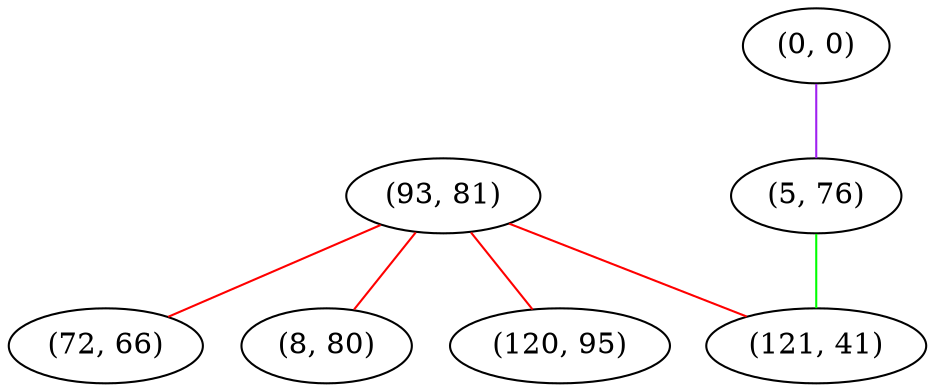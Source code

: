 graph "" {
"(93, 81)";
"(0, 0)";
"(72, 66)";
"(5, 76)";
"(8, 80)";
"(121, 41)";
"(120, 95)";
"(93, 81)" -- "(8, 80)"  [color=red, key=0, weight=1];
"(93, 81)" -- "(121, 41)"  [color=red, key=0, weight=1];
"(93, 81)" -- "(120, 95)"  [color=red, key=0, weight=1];
"(93, 81)" -- "(72, 66)"  [color=red, key=0, weight=1];
"(0, 0)" -- "(5, 76)"  [color=purple, key=0, weight=4];
"(5, 76)" -- "(121, 41)"  [color=green, key=0, weight=2];
}
